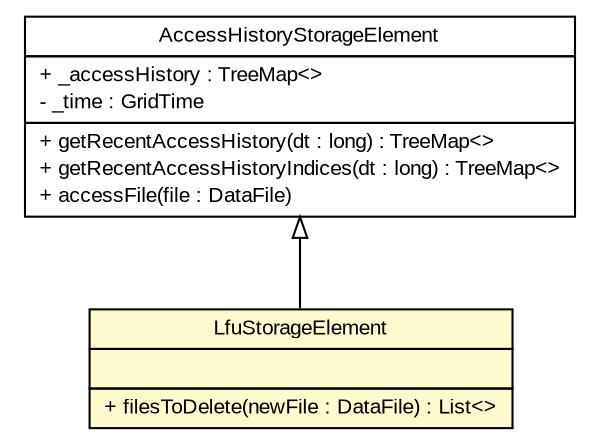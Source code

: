 #!/usr/local/bin/dot
#
# Class diagram 
# Generated by UMLGraph version R5_7_2-3-gee82a7 (http://www.umlgraph.org/)
#

digraph G {
	edge [fontname="arial",fontsize=10,labelfontname="arial",labelfontsize=10];
	node [fontname="arial",fontsize=10,shape=plaintext];
	nodesep=0.25;
	ranksep=0.5;
	// org.edg.data.replication.optorsim.optor.LfuStorageElement
	c5928 [label=<<table title="org.edg.data.replication.optorsim.optor.LfuStorageElement" border="0" cellborder="1" cellspacing="0" cellpadding="2" port="p" bgcolor="lemonChiffon" href="./LfuStorageElement.html">
		<tr><td><table border="0" cellspacing="0" cellpadding="1">
<tr><td align="center" balign="center"> LfuStorageElement </td></tr>
		</table></td></tr>
		<tr><td><table border="0" cellspacing="0" cellpadding="1">
<tr><td align="left" balign="left">  </td></tr>
		</table></td></tr>
		<tr><td><table border="0" cellspacing="0" cellpadding="1">
<tr><td align="left" balign="left"> + filesToDelete(newFile : DataFile) : List&lt;&gt; </td></tr>
		</table></td></tr>
		</table>>, URL="./LfuStorageElement.html", fontname="arial", fontcolor="black", fontsize=10.0];
	// org.edg.data.replication.optorsim.optor.AccessHistoryStorageElement
	c5936 [label=<<table title="org.edg.data.replication.optorsim.optor.AccessHistoryStorageElement" border="0" cellborder="1" cellspacing="0" cellpadding="2" port="p" href="./AccessHistoryStorageElement.html">
		<tr><td><table border="0" cellspacing="0" cellpadding="1">
<tr><td align="center" balign="center"> AccessHistoryStorageElement </td></tr>
		</table></td></tr>
		<tr><td><table border="0" cellspacing="0" cellpadding="1">
<tr><td align="left" balign="left"> + _accessHistory : TreeMap&lt;&gt; </td></tr>
<tr><td align="left" balign="left"> - _time : GridTime </td></tr>
		</table></td></tr>
		<tr><td><table border="0" cellspacing="0" cellpadding="1">
<tr><td align="left" balign="left"> + getRecentAccessHistory(dt : long) : TreeMap&lt;&gt; </td></tr>
<tr><td align="left" balign="left"> + getRecentAccessHistoryIndices(dt : long) : TreeMap&lt;&gt; </td></tr>
<tr><td align="left" balign="left"> + accessFile(file : DataFile) </td></tr>
		</table></td></tr>
		</table>>, URL="./AccessHistoryStorageElement.html", fontname="arial", fontcolor="black", fontsize=10.0];
	//org.edg.data.replication.optorsim.optor.LfuStorageElement extends org.edg.data.replication.optorsim.optor.AccessHistoryStorageElement
	c5936:p -> c5928:p [dir=back,arrowtail=empty];
}

